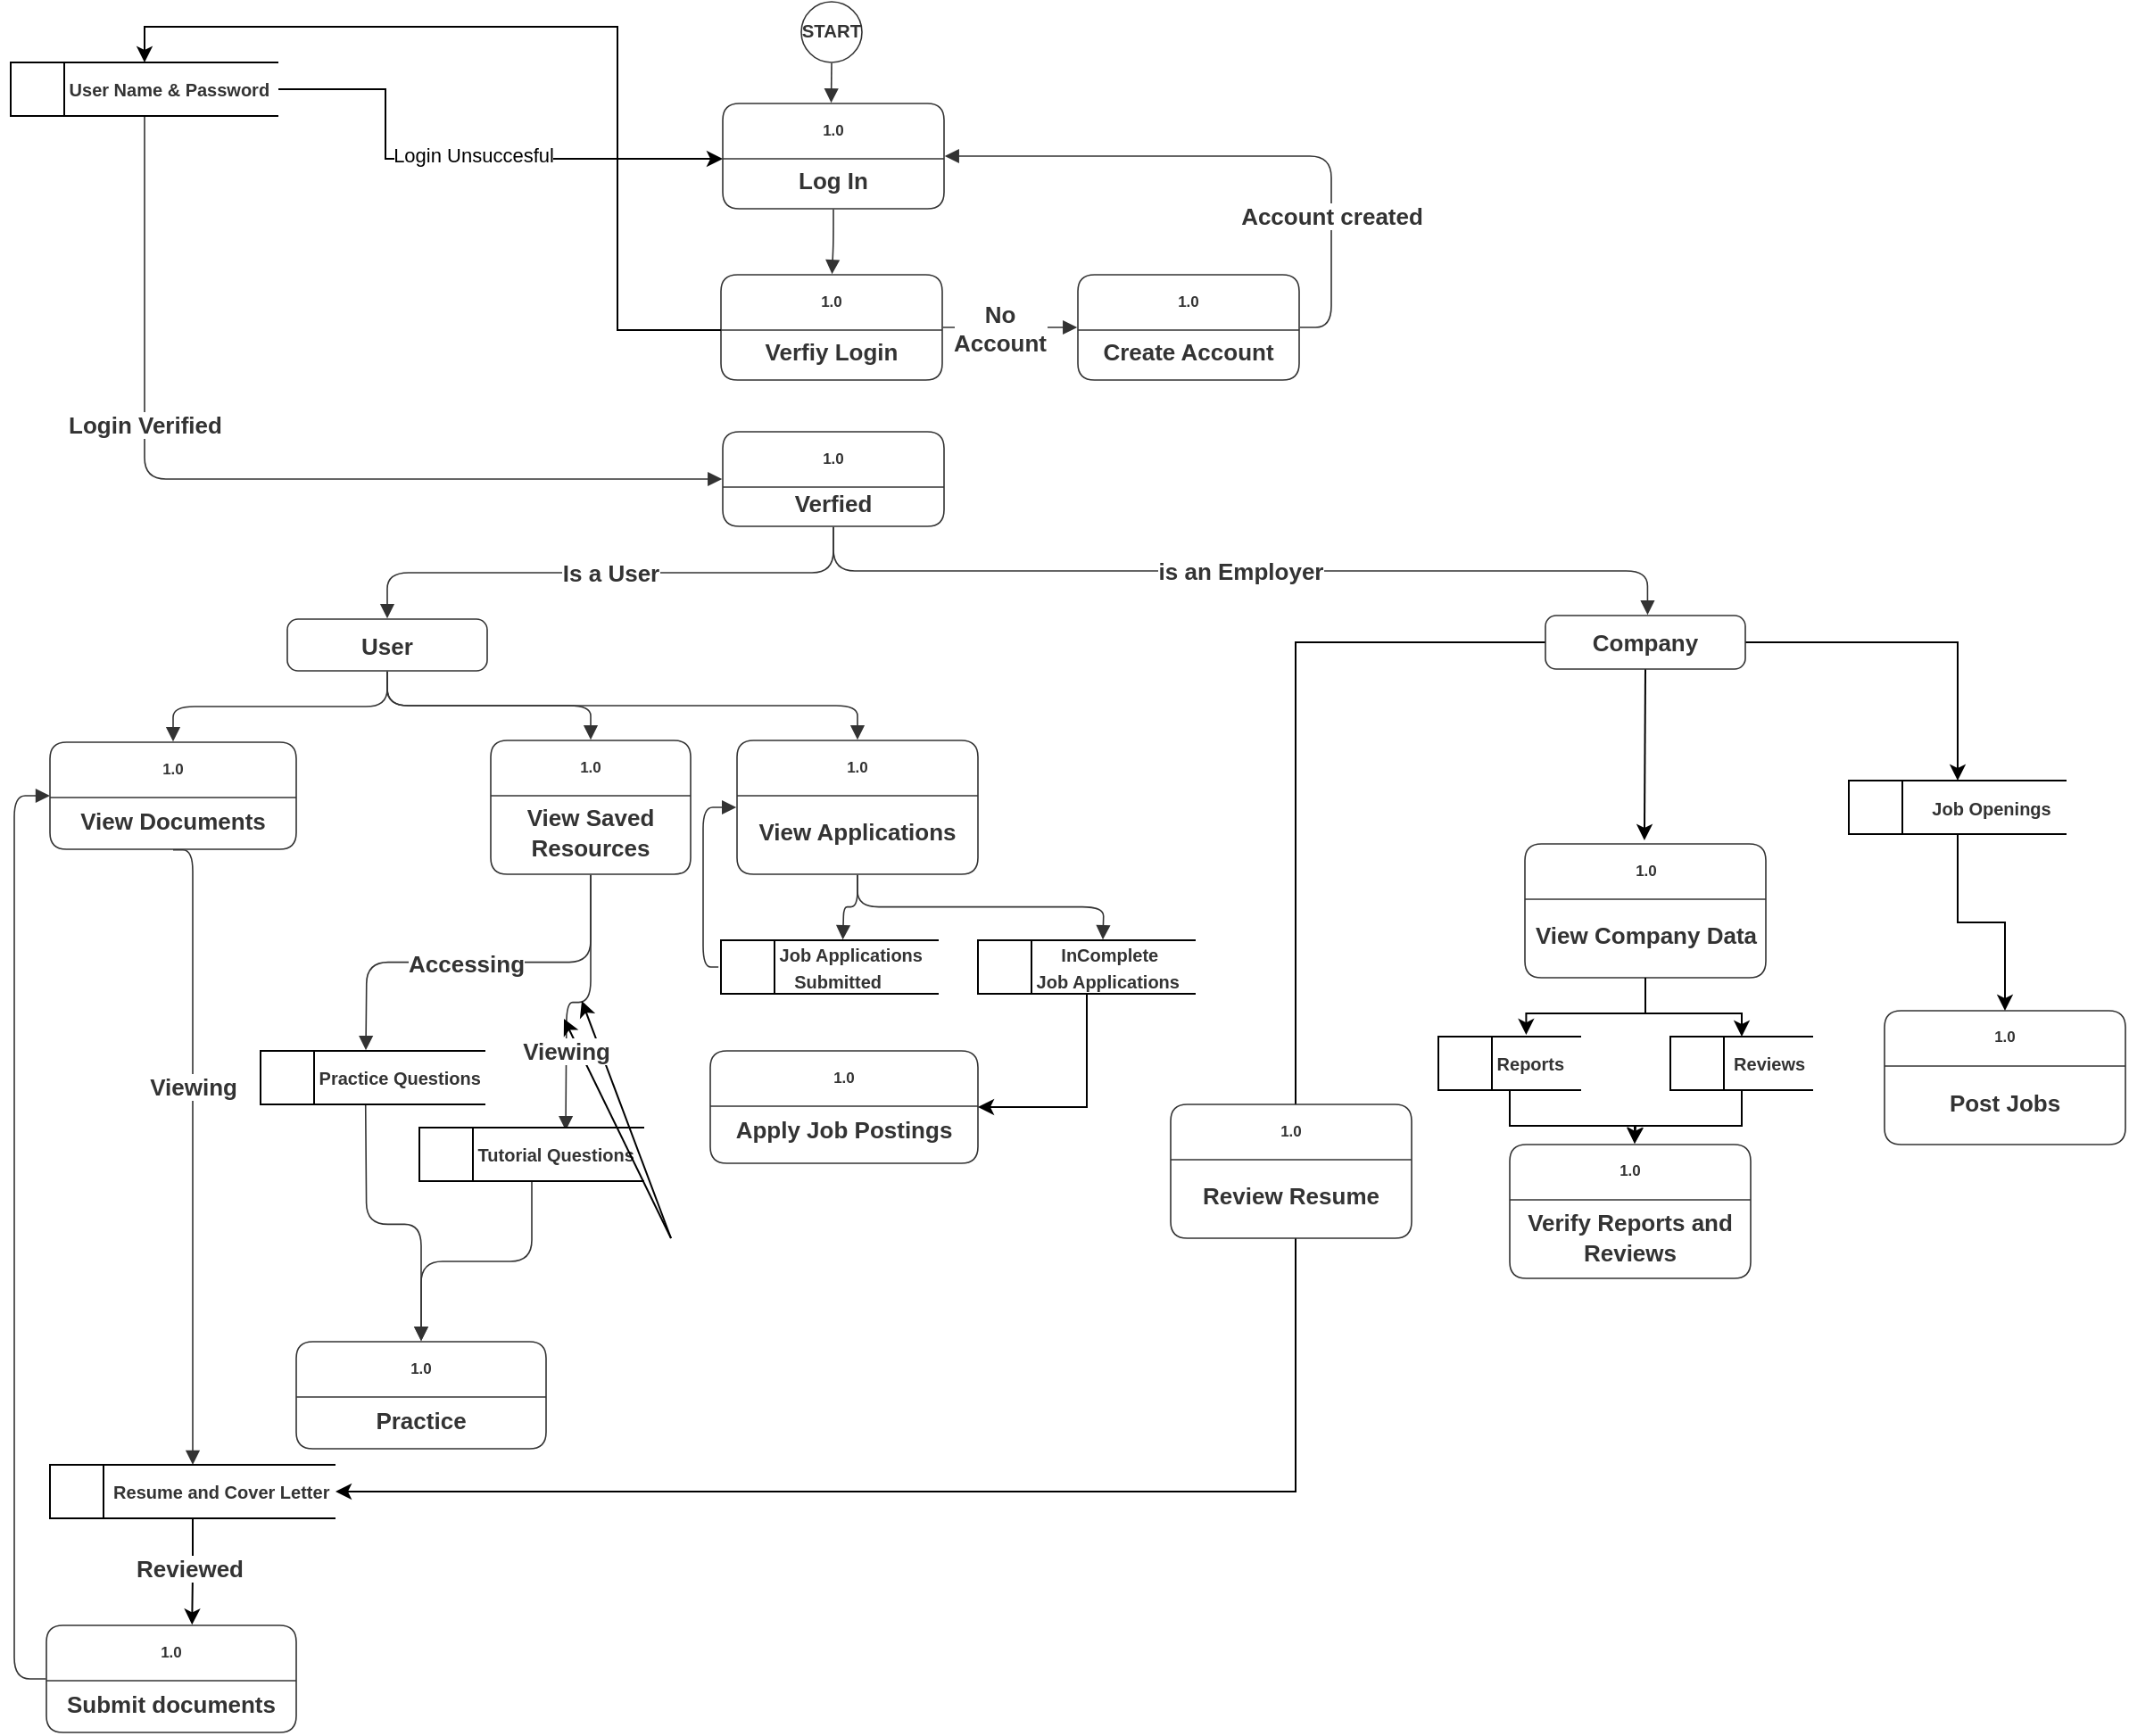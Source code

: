 <mxfile version="15.8.4" type="device"><diagram id="KmNUvOpDj0zJ07PrH_Db" name="Page-1"><mxGraphModel dx="1689" dy="1010" grid="1" gridSize="10" guides="1" tooltips="1" connect="1" arrows="1" fold="1" page="1" pageScale="1" pageWidth="850" pageHeight="1100" math="0" shadow="0"><root><mxCell id="0"/><mxCell id="1" parent="0"/><UserObject label="START" lucidchartObjectId="FQnumSBuj~.i" id="zn9brdSnDE_DbDyP9B-y-1"><mxCell style="html=1;overflow=block;blockSpacing=1;whiteSpace=wrap;ellipse;whiteSpace=wrap;fontSize=10.2;fontColor=#333333;fontStyle=1;align=center;spacing=0;strokeColor=#333333;strokeOpacity=100;fillOpacity=100;rounded=1;absoluteArcSize=1;arcSize=12;fillColor=#ffffff;strokeWidth=0.8;" vertex="1" parent="1"><mxGeometry x="453" y="40" width="34" height="34" as="geometry"/></mxCell></UserObject><UserObject label="User" lucidchartObjectId="yRnuwQ.iAK_C" id="zn9brdSnDE_DbDyP9B-y-2"><mxCell style="html=1;overflow=block;blockSpacing=1;whiteSpace=wrap;;whiteSpace=wrap;fontSize=13;fontColor=#333333;fontStyle=1;align=center;spacing=0;strokeColor=#333333;strokeOpacity=100;fillOpacity=100;rounded=1;absoluteArcSize=1;arcSize=12;fillColor=#ffffff;strokeWidth=0.8;" vertex="1" parent="1"><mxGeometry x="165" y="386" width="112" height="29" as="geometry"/></mxCell></UserObject><mxCell id="zn9brdSnDE_DbDyP9B-y-3" value="&lt;div style=&quot;display: flex; justify-content: center; text-align: center; align-items: baseline; font-size: 0; line-height: 1.25;margin-top: -2px;&quot;&gt;&lt;span&gt;&lt;span style=&quot;font-size:8.5px;color:#333333;font-weight: bold;&quot;&gt;1.0&lt;/span&gt;&lt;/span&gt;&lt;/div&gt;" style="shape=swimlane;html=1;rounded=1;arcSize=10;collapsible=0;fontStyle=0;startSize=31;whiteSpace=wrap;overflow=block;blockSpacing=1;fontSize=13;spacing=0;strokeColor=#333333;strokeOpacity=100;fillOpacity=100;fillColor=#ffffff;strokeWidth=0.8;swimlaneFillColor=#ffffff;" vertex="1" parent="1"><mxGeometry x="409" y="97" width="124" height="59" as="geometry"/></mxCell><mxCell id="zn9brdSnDE_DbDyP9B-y-4" value="&lt;div style=&quot;display: flex; justify-content: center; text-align: center; align-items: baseline; font-size: 0; line-height: 1.25;margin-top: -2px;&quot;&gt;&lt;span&gt;&lt;span style=&quot;font-size:13px;color:#333333;font-weight: bold;&quot;&gt;Log In&lt;/span&gt;&lt;/span&gt;&lt;/div&gt;" style="rounded=1;arcSize=10;strokeColor=none;fillColor=none;whiteSpace=wrap;overflow=block;blockSpacing=1;html=1;fontSize=13;spacing=0;strokeOpacity=100;fillOpacity=100;strokeWidth=0.8;" vertex="1" parent="zn9brdSnDE_DbDyP9B-y-3"><mxGeometry y="31" width="124" height="28" as="geometry"/></mxCell><mxCell id="zn9brdSnDE_DbDyP9B-y-5" value="&lt;div style=&quot;display: flex; justify-content: center; text-align: center; align-items: baseline; font-size: 0; line-height: 1.25;margin-top: -2px;&quot;&gt;&lt;span&gt;&lt;span style=&quot;font-size:8.5px;color:#333333;font-weight: bold;&quot;&gt;1.0&lt;/span&gt;&lt;/span&gt;&lt;/div&gt;" style="shape=swimlane;html=1;rounded=1;arcSize=10;collapsible=0;fontStyle=0;startSize=31;whiteSpace=wrap;overflow=block;blockSpacing=1;fontSize=13;spacing=0;strokeColor=#333333;strokeOpacity=100;fillOpacity=100;fillColor=#ffffff;strokeWidth=0.8;swimlaneFillColor=#ffffff;" vertex="1" parent="1"><mxGeometry x="408" y="193" width="124" height="59" as="geometry"/></mxCell><mxCell id="zn9brdSnDE_DbDyP9B-y-6" value="&lt;div style=&quot;display: flex; justify-content: center; text-align: center; align-items: baseline; font-size: 0; line-height: 1.25;margin-top: -2px;&quot;&gt;&lt;span&gt;&lt;span style=&quot;font-size:13px;color:#333333;font-weight: bold;&quot;&gt;Verfiy Login&lt;/span&gt;&lt;/span&gt;&lt;/div&gt;" style="rounded=1;arcSize=10;strokeColor=none;fillColor=none;whiteSpace=wrap;overflow=block;blockSpacing=1;html=1;fontSize=13;spacing=0;strokeOpacity=100;fillOpacity=100;strokeWidth=0.8;" vertex="1" parent="zn9brdSnDE_DbDyP9B-y-5"><mxGeometry y="31" width="124" height="28" as="geometry"/></mxCell><UserObject label="" lucidchartObjectId="QTnu6b7wUjDt" id="zn9brdSnDE_DbDyP9B-y-7"><mxCell style="html=1;jettySize=18;whiteSpace=wrap;overflow=block;blockSpacing=1;fontSize=13;strokeColor=#333333;strokeOpacity=100;strokeWidth=0.8;rounded=1;arcSize=24;edgeStyle=orthogonalEdgeStyle;startArrow=none;;endArrow=block;endFill=1;;exitX=0.5;exitY=1.006;exitPerimeter=0;entryX=0.502;entryY=-0.006;entryPerimeter=0;" edge="1" parent="1" source="zn9brdSnDE_DbDyP9B-y-3" target="zn9brdSnDE_DbDyP9B-y-5"><mxGeometry width="100" height="100" relative="1" as="geometry"><Array as="points"/></mxGeometry></mxCell></UserObject><UserObject label="" lucidchartObjectId="vUnuLAOamft-" id="zn9brdSnDE_DbDyP9B-y-8"><mxCell style="html=1;jettySize=18;whiteSpace=wrap;overflow=block;blockSpacing=1;fontSize=13;strokeColor=#333333;strokeOpacity=100;strokeWidth=0.8;rounded=1;arcSize=24;edgeStyle=orthogonalEdgeStyle;startArrow=none;;endArrow=block;endFill=1;;exitX=1.003;exitY=0.5;exitPerimeter=0;entryX=-0.003;entryY=0.5;entryPerimeter=0;" edge="1" parent="1" source="zn9brdSnDE_DbDyP9B-y-5" target="zn9brdSnDE_DbDyP9B-y-10"><mxGeometry width="100" height="100" relative="1" as="geometry"><Array as="points"/></mxGeometry></mxCell></UserObject><mxCell id="zn9brdSnDE_DbDyP9B-y-9" value="No&#10;Account" style="text;html=1;resizable=0;labelBackgroundColor=#ffffff;align=center;verticalAlign=middle;fontStyle=1;fontColor=#333333;;fontSize=13;" vertex="1" parent="zn9brdSnDE_DbDyP9B-y-8"><mxGeometry x="-0.182" relative="1" as="geometry"/></mxCell><mxCell id="zn9brdSnDE_DbDyP9B-y-10" value="&lt;div style=&quot;display: flex; justify-content: center; text-align: center; align-items: baseline; font-size: 0; line-height: 1.25;margin-top: -2px;&quot;&gt;&lt;span&gt;&lt;span style=&quot;font-size:8.5px;color:#333333;font-weight: bold;&quot;&gt;1.0&lt;/span&gt;&lt;/span&gt;&lt;/div&gt;" style="shape=swimlane;html=1;rounded=1;arcSize=10;collapsible=0;fontStyle=0;startSize=31;whiteSpace=wrap;overflow=block;blockSpacing=1;fontSize=13;spacing=0;strokeColor=#333333;strokeOpacity=100;fillOpacity=100;fillColor=#ffffff;strokeWidth=0.8;swimlaneFillColor=#ffffff;" vertex="1" parent="1"><mxGeometry x="608" y="193" width="124" height="59" as="geometry"/></mxCell><mxCell id="zn9brdSnDE_DbDyP9B-y-11" value="&lt;div style=&quot;display: flex; justify-content: center; text-align: center; align-items: baseline; font-size: 0; line-height: 1.25;margin-top: -2px;&quot;&gt;&lt;span&gt;&lt;span style=&quot;font-size:13px;color:#333333;font-weight: bold;&quot;&gt;Create Account&lt;/span&gt;&lt;/span&gt;&lt;/div&gt;" style="rounded=1;arcSize=10;strokeColor=none;fillColor=none;whiteSpace=wrap;overflow=block;blockSpacing=1;html=1;fontSize=13;spacing=0;strokeOpacity=100;fillOpacity=100;strokeWidth=0.8;" vertex="1" parent="zn9brdSnDE_DbDyP9B-y-10"><mxGeometry y="31" width="124" height="28" as="geometry"/></mxCell><UserObject label="" lucidchartObjectId="NVnuejFnyBEx" id="zn9brdSnDE_DbDyP9B-y-12"><mxCell style="html=1;jettySize=18;whiteSpace=wrap;fontSize=13;strokeColor=#333333;strokeOpacity=100;strokeWidth=0.8;rounded=1;arcSize=24;edgeStyle=orthogonalEdgeStyle;startArrow=none;;endArrow=block;endFill=1;;exitX=1.003;exitY=0.5;exitPerimeter=0;entryX=1.003;entryY=0.5;entryPerimeter=0;" edge="1" parent="1" source="zn9brdSnDE_DbDyP9B-y-10" target="zn9brdSnDE_DbDyP9B-y-3"><mxGeometry width="100" height="100" relative="1" as="geometry"><Array as="points"/></mxGeometry></mxCell></UserObject><mxCell id="zn9brdSnDE_DbDyP9B-y-13" value="Account created" style="text;html=1;resizable=0;labelBackgroundColor=#ffffff;align=center;verticalAlign=middle;fontStyle=1;fontColor=#333333;;fontSize=13;" vertex="1" parent="zn9brdSnDE_DbDyP9B-y-12"><mxGeometry x="-0.513" relative="1" as="geometry"/></mxCell><mxCell id="zn9brdSnDE_DbDyP9B-y-85" style="edgeStyle=orthogonalEdgeStyle;rounded=0;orthogonalLoop=1;jettySize=auto;html=1;exitX=1;exitY=0.5;exitDx=0;exitDy=0;entryX=0.5;entryY=0;entryDx=0;entryDy=0;startSize=20;" edge="1" parent="1" source="zn9brdSnDE_DbDyP9B-y-14" target="zn9brdSnDE_DbDyP9B-y-81"><mxGeometry relative="1" as="geometry"/></mxCell><mxCell id="zn9brdSnDE_DbDyP9B-y-91" style="edgeStyle=orthogonalEdgeStyle;rounded=0;orthogonalLoop=1;jettySize=auto;html=1;exitX=0;exitY=0.5;exitDx=0;exitDy=0;entryX=1;entryY=0.5;entryDx=0;entryDy=0;startSize=20;" edge="1" parent="1" source="zn9brdSnDE_DbDyP9B-y-14" target="zn9brdSnDE_DbDyP9B-y-68"><mxGeometry relative="1" as="geometry"><Array as="points"><mxPoint x="730" y="399"/><mxPoint x="730" y="875"/></Array></mxGeometry></mxCell><mxCell id="zn9brdSnDE_DbDyP9B-y-102" style="edgeStyle=orthogonalEdgeStyle;rounded=0;orthogonalLoop=1;jettySize=auto;html=1;exitX=0.5;exitY=1;exitDx=0;exitDy=0;startSize=20;" edge="1" parent="1" source="zn9brdSnDE_DbDyP9B-y-14"><mxGeometry relative="1" as="geometry"><mxPoint x="925.471" y="510" as="targetPoint"/></mxGeometry></mxCell><UserObject label="Company" lucidchartObjectId="eXnu.SFmPcxK" id="zn9brdSnDE_DbDyP9B-y-14"><mxCell style="html=1;overflow=block;blockSpacing=1;whiteSpace=wrap;;whiteSpace=wrap;fontSize=13;fontColor=#333333;fontStyle=1;align=center;spacing=0;strokeColor=#333333;strokeOpacity=100;fillOpacity=100;rounded=1;absoluteArcSize=1;arcSize=12;fillColor=#ffffff;strokeWidth=0.8;" vertex="1" parent="1"><mxGeometry x="870" y="384" width="112" height="30" as="geometry"/></mxCell></UserObject><UserObject label="" lucidchartObjectId="R0nusZ9VJEem" id="zn9brdSnDE_DbDyP9B-y-15"><mxCell style="html=1;jettySize=18;whiteSpace=wrap;fontSize=13;strokeColor=#333333;strokeOpacity=100;strokeWidth=0.8;rounded=1;arcSize=24;edgeStyle=orthogonalEdgeStyle;startArrow=none;;endArrow=block;endFill=1;;exitX=0.5;exitY=1.011;exitPerimeter=0;entryX=0.49;entryY=-0.006;entryPerimeter=0;" edge="1" parent="1" source="zn9brdSnDE_DbDyP9B-y-1" target="zn9brdSnDE_DbDyP9B-y-3"><mxGeometry width="100" height="100" relative="1" as="geometry"><Array as="points"/></mxGeometry></mxCell></UserObject><mxCell id="zn9brdSnDE_DbDyP9B-y-19" value="&lt;div style=&quot;display: flex; justify-content: center; text-align: center; align-items: baseline; font-size: 0; line-height: 1.25;margin-top: -2px;&quot;&gt;&lt;span&gt;&lt;span style=&quot;font-size:8.5px;color:#333333;font-weight: bold;&quot;&gt;1.0&lt;/span&gt;&lt;/span&gt;&lt;/div&gt;" style="shape=swimlane;html=1;rounded=1;arcSize=10;collapsible=0;fontStyle=0;startSize=31;whiteSpace=wrap;overflow=block;blockSpacing=1;fontSize=13;spacing=0;strokeColor=#333333;strokeOpacity=100;fillOpacity=100;fillColor=#ffffff;strokeWidth=0.8;swimlaneFillColor=#ffffff;" vertex="1" parent="1"><mxGeometry x="409" y="281" width="124" height="53" as="geometry"/></mxCell><mxCell id="zn9brdSnDE_DbDyP9B-y-20" value="&lt;div style=&quot;display: flex; justify-content: center; text-align: center; align-items: baseline; font-size: 0; line-height: 1.25;margin-top: -2px;&quot;&gt;&lt;span&gt;&lt;span style=&quot;font-size:13px;color:#333333;font-weight: bold;&quot;&gt;Verfied&lt;/span&gt;&lt;/span&gt;&lt;/div&gt;" style="rounded=1;arcSize=10;strokeColor=none;fillColor=none;whiteSpace=wrap;overflow=block;blockSpacing=1;html=1;fontSize=13;spacing=0;strokeOpacity=100;fillOpacity=100;strokeWidth=0.8;" vertex="1" parent="zn9brdSnDE_DbDyP9B-y-19"><mxGeometry y="31" width="124" height="22" as="geometry"/></mxCell><UserObject label="" lucidchartObjectId="Aboup7MpkrA6" id="zn9brdSnDE_DbDyP9B-y-21"><mxCell style="html=1;jettySize=18;whiteSpace=wrap;fontSize=13;strokeColor=#333333;strokeOpacity=100;strokeWidth=0.8;rounded=1;arcSize=24;edgeStyle=orthogonalEdgeStyle;startArrow=none;;endArrow=block;endFill=1;;exitX=0.5;exitY=1;entryX=-0.003;entryY=0.5;entryPerimeter=0;exitDx=0;exitDy=0;" edge="1" parent="1" source="zn9brdSnDE_DbDyP9B-y-72" target="zn9brdSnDE_DbDyP9B-y-19"><mxGeometry width="100" height="100" relative="1" as="geometry"><Array as="points"/><mxPoint x="59.82" y="151.36" as="sourcePoint"/></mxGeometry></mxCell></UserObject><mxCell id="zn9brdSnDE_DbDyP9B-y-22" value="Login Verified" style="text;html=1;resizable=0;labelBackgroundColor=#ffffff;align=center;verticalAlign=middle;fontStyle=1;fontColor=#333333;;fontSize=13;" vertex="1" parent="zn9brdSnDE_DbDyP9B-y-21"><mxGeometry x="-0.346" relative="1" as="geometry"/></mxCell><UserObject label="" lucidchartObjectId="2bouBY3viOkr" id="zn9brdSnDE_DbDyP9B-y-25"><mxCell style="html=1;jettySize=18;whiteSpace=wrap;fontSize=13;strokeColor=#333333;strokeOpacity=100;strokeWidth=0.8;rounded=1;arcSize=24;edgeStyle=orthogonalEdgeStyle;startArrow=none;;endArrow=block;endFill=1;;exitX=0.5;exitY=1.007;exitPerimeter=0;entryX=0.511;entryY=-0.012;entryPerimeter=0;" edge="1" parent="1" source="zn9brdSnDE_DbDyP9B-y-19" target="zn9brdSnDE_DbDyP9B-y-14"><mxGeometry width="100" height="100" relative="1" as="geometry"><Array as="points"/></mxGeometry></mxCell></UserObject><mxCell id="zn9brdSnDE_DbDyP9B-y-26" value="is an Employer" style="text;html=1;resizable=0;labelBackgroundColor=#ffffff;align=center;verticalAlign=middle;fontStyle=1;fontColor=#333333;;fontSize=13;" vertex="1" parent="zn9brdSnDE_DbDyP9B-y-25"><mxGeometry relative="1" as="geometry"/></mxCell><UserObject label="" lucidchartObjectId="5boup.YwkAi6" id="zn9brdSnDE_DbDyP9B-y-27"><mxCell style="html=1;jettySize=18;whiteSpace=wrap;fontSize=13;strokeColor=#333333;strokeOpacity=100;strokeWidth=0.8;rounded=1;arcSize=24;edgeStyle=orthogonalEdgeStyle;startArrow=none;;endArrow=block;endFill=1;;exitX=0.5;exitY=1.007;exitPerimeter=0;entryX=0.5;entryY=-0.013;entryPerimeter=0;" edge="1" parent="1" source="zn9brdSnDE_DbDyP9B-y-19" target="zn9brdSnDE_DbDyP9B-y-2"><mxGeometry width="100" height="100" relative="1" as="geometry"><Array as="points"/></mxGeometry></mxCell></UserObject><mxCell id="zn9brdSnDE_DbDyP9B-y-28" value="Is a User" style="text;html=1;resizable=0;labelBackgroundColor=#ffffff;align=center;verticalAlign=middle;fontStyle=1;fontColor=#333333;;fontSize=13;" vertex="1" parent="zn9brdSnDE_DbDyP9B-y-27"><mxGeometry relative="1" as="geometry"/></mxCell><mxCell id="zn9brdSnDE_DbDyP9B-y-29" value="&lt;div style=&quot;display: flex; justify-content: center; text-align: center; align-items: baseline; font-size: 0; line-height: 1.25;margin-top: -2px;&quot;&gt;&lt;span&gt;&lt;span style=&quot;font-size:8.5px;color:#333333;font-weight: bold;&quot;&gt;1.0&lt;/span&gt;&lt;/span&gt;&lt;/div&gt;" style="shape=swimlane;html=1;rounded=1;arcSize=10;collapsible=0;fontStyle=0;startSize=31;whiteSpace=wrap;overflow=block;blockSpacing=1;fontSize=13;spacing=0;strokeColor=#333333;strokeOpacity=100;fillOpacity=100;fillColor=#ffffff;strokeWidth=0.8;swimlaneFillColor=#ffffff;" vertex="1" parent="1"><mxGeometry x="32" y="455" width="138" height="60" as="geometry"/></mxCell><mxCell id="zn9brdSnDE_DbDyP9B-y-30" value="&lt;div style=&quot;display: flex; justify-content: center; text-align: center; align-items: baseline; font-size: 0; line-height: 1.25;margin-top: -2px;&quot;&gt;&lt;span&gt;&lt;span style=&quot;font-size:13px;color:#333333;font-weight: bold;&quot;&gt;View Documents&lt;/span&gt;&lt;/span&gt;&lt;/div&gt;" style="rounded=1;arcSize=10;strokeColor=none;fillColor=none;whiteSpace=wrap;overflow=block;blockSpacing=1;html=1;fontSize=13;spacing=0;strokeOpacity=100;fillOpacity=100;strokeWidth=0.8;" vertex="1" parent="zn9brdSnDE_DbDyP9B-y-29"><mxGeometry y="31" width="138" height="29" as="geometry"/></mxCell><UserObject label="" lucidchartObjectId="ZeouPv21MM02" id="zn9brdSnDE_DbDyP9B-y-33"><mxCell style="html=1;jettySize=18;whiteSpace=wrap;fontSize=13;strokeColor=#333333;strokeOpacity=100;strokeWidth=0.8;rounded=1;arcSize=24;edgeStyle=orthogonalEdgeStyle;startArrow=none;;endArrow=block;endFill=1;;exitX=0.5;exitY=1.006;exitPerimeter=0;" edge="1" parent="1" source="zn9brdSnDE_DbDyP9B-y-29" target="zn9brdSnDE_DbDyP9B-y-68"><mxGeometry width="100" height="100" relative="1" as="geometry"><Array as="points"><mxPoint x="112" y="515"/></Array><mxPoint x="100" y="551.61" as="targetPoint"/></mxGeometry></mxCell></UserObject><mxCell id="zn9brdSnDE_DbDyP9B-y-34" value="Viewing" style="text;html=1;resizable=0;labelBackgroundColor=#ffffff;align=center;verticalAlign=middle;fontStyle=1;fontColor=#333333;;fontSize=13;" vertex="1" parent="zn9brdSnDE_DbDyP9B-y-33"><mxGeometry x="-0.195" relative="1" as="geometry"/></mxCell><UserObject label="" lucidchartObjectId="VfoucigJV-HY" id="zn9brdSnDE_DbDyP9B-y-35"><mxCell style="html=1;jettySize=18;whiteSpace=wrap;fontSize=13;strokeColor=#333333;strokeOpacity=100;strokeWidth=0.8;rounded=1;arcSize=24;edgeStyle=orthogonalEdgeStyle;startArrow=none;;endArrow=block;endFill=1;;exitX=0.5;exitY=1.013;exitPerimeter=0;entryX=0.5;entryY=-0.006;entryPerimeter=0;" edge="1" parent="1" source="zn9brdSnDE_DbDyP9B-y-2" target="zn9brdSnDE_DbDyP9B-y-29"><mxGeometry width="100" height="100" relative="1" as="geometry"><Array as="points"/></mxGeometry></mxCell></UserObject><mxCell id="zn9brdSnDE_DbDyP9B-y-36" value="&lt;div style=&quot;display: flex; justify-content: center; text-align: center; align-items: baseline; font-size: 0; line-height: 1.25;margin-top: -2px;&quot;&gt;&lt;span&gt;&lt;span style=&quot;font-size:8.5px;color:#333333;font-weight: bold;&quot;&gt;1.0&lt;/span&gt;&lt;/span&gt;&lt;/div&gt;" style="shape=swimlane;html=1;rounded=1;arcSize=10;collapsible=0;fontStyle=0;startSize=31;whiteSpace=wrap;overflow=block;blockSpacing=1;fontSize=13;spacing=0;strokeColor=#333333;strokeOpacity=100;fillOpacity=100;fillColor=#ffffff;strokeWidth=0.8;swimlaneFillColor=#ffffff;" vertex="1" parent="1"><mxGeometry x="279" y="454" width="112" height="75" as="geometry"/></mxCell><mxCell id="zn9brdSnDE_DbDyP9B-y-37" value="&lt;div style=&quot;display: flex; justify-content: center; text-align: center; align-items: baseline; font-size: 0; line-height: 1.25;margin-top: -2px;&quot;&gt;&lt;span&gt;&lt;span style=&quot;font-size:13px;color:#333333;font-weight: bold;&quot;&gt;View Saved Resources&lt;/span&gt;&lt;/span&gt;&lt;/div&gt;" style="rounded=1;arcSize=10;strokeColor=none;fillColor=none;whiteSpace=wrap;overflow=block;blockSpacing=1;html=1;fontSize=13;spacing=0;strokeOpacity=100;fillOpacity=100;strokeWidth=0.8;" vertex="1" parent="zn9brdSnDE_DbDyP9B-y-36"><mxGeometry y="31" width="112" height="44" as="geometry"/></mxCell><UserObject label="" lucidchartObjectId="thoudnpx~yCY" id="zn9brdSnDE_DbDyP9B-y-38"><mxCell style="html=1;jettySize=18;whiteSpace=wrap;fontSize=13;strokeColor=#333333;strokeOpacity=100;strokeWidth=0.8;rounded=1;arcSize=24;edgeStyle=orthogonalEdgeStyle;startArrow=none;;endArrow=block;endFill=1;;exitX=0.5;exitY=1.013;exitPerimeter=0;entryX=0.5;entryY=-0.005;entryPerimeter=0;" edge="1" parent="1" source="zn9brdSnDE_DbDyP9B-y-2" target="zn9brdSnDE_DbDyP9B-y-36"><mxGeometry width="100" height="100" relative="1" as="geometry"><Array as="points"/></mxGeometry></mxCell></UserObject><mxCell id="zn9brdSnDE_DbDyP9B-y-39" value="&lt;div style=&quot;display: flex; justify-content: center; text-align: center; align-items: baseline; font-size: 0; line-height: 1.25;margin-top: -2px;&quot;&gt;&lt;span&gt;&lt;span style=&quot;font-size:8.5px;color:#333333;font-weight: bold;&quot;&gt;1.0&lt;/span&gt;&lt;/span&gt;&lt;/div&gt;" style="shape=swimlane;html=1;rounded=1;arcSize=10;collapsible=0;fontStyle=0;startSize=31;whiteSpace=wrap;overflow=block;blockSpacing=1;fontSize=13;spacing=0;strokeColor=#333333;strokeOpacity=100;fillOpacity=100;fillColor=#ffffff;strokeWidth=0.8;swimlaneFillColor=#ffffff;" vertex="1" parent="1"><mxGeometry x="30" y="950" width="140" height="60" as="geometry"/></mxCell><mxCell id="zn9brdSnDE_DbDyP9B-y-40" value="&lt;div style=&quot;display: flex; justify-content: center; text-align: center; align-items: baseline; font-size: 0; line-height: 1.25;margin-top: -2px;&quot;&gt;&lt;span&gt;&lt;span style=&quot;font-size:13px;color:#333333;font-weight: bold;&quot;&gt;Submit documents&lt;/span&gt;&lt;/span&gt;&lt;/div&gt;" style="rounded=1;arcSize=10;strokeColor=none;fillColor=none;whiteSpace=wrap;overflow=block;blockSpacing=1;html=1;fontSize=13;spacing=0;strokeOpacity=100;fillOpacity=100;strokeWidth=0.8;" vertex="1" parent="zn9brdSnDE_DbDyP9B-y-39"><mxGeometry y="31" width="140" height="29" as="geometry"/></mxCell><mxCell id="zn9brdSnDE_DbDyP9B-y-42" value="&lt;div style=&quot;display: flex; justify-content: center; text-align: center; align-items: baseline; font-size: 0; line-height: 1.25;margin-top: -2px;&quot;&gt;&lt;span&gt;&lt;span style=&quot;font-size:8.5px;color:#333333;font-weight: bold;&quot;&gt;1.0&lt;/span&gt;&lt;/span&gt;&lt;/div&gt;" style="shape=swimlane;html=1;rounded=1;arcSize=10;collapsible=0;fontStyle=0;startSize=31;whiteSpace=wrap;overflow=block;blockSpacing=1;fontSize=13;spacing=0;strokeColor=#333333;strokeOpacity=100;fillOpacity=100;fillColor=#ffffff;strokeWidth=0.8;swimlaneFillColor=#ffffff;" vertex="1" parent="1"><mxGeometry x="417" y="454" width="135" height="75" as="geometry"/></mxCell><mxCell id="zn9brdSnDE_DbDyP9B-y-43" value="&lt;div style=&quot;display: flex; justify-content: center; text-align: center; align-items: baseline; font-size: 0; line-height: 1.25;margin-top: -2px;&quot;&gt;&lt;span&gt;&lt;span style=&quot;font-size:13px;color:#333333;font-weight: bold;&quot;&gt;View Applications&lt;/span&gt;&lt;/span&gt;&lt;/div&gt;" style="rounded=1;arcSize=10;strokeColor=none;fillColor=none;whiteSpace=wrap;overflow=block;blockSpacing=1;html=1;fontSize=13;spacing=0;strokeOpacity=100;fillOpacity=100;strokeWidth=0.8;" vertex="1" parent="zn9brdSnDE_DbDyP9B-y-42"><mxGeometry y="31" width="135" height="44" as="geometry"/></mxCell><UserObject label="" lucidchartObjectId="qvoudSMEXuCt" id="zn9brdSnDE_DbDyP9B-y-44"><mxCell style="html=1;jettySize=18;whiteSpace=wrap;fontSize=13;strokeColor=#333333;strokeOpacity=100;strokeWidth=0.8;rounded=1;arcSize=24;edgeStyle=orthogonalEdgeStyle;startArrow=none;;endArrow=block;endFill=1;;exitX=0.5;exitY=1.013;exitPerimeter=0;entryX=0.5;entryY=-0.005;entryPerimeter=0;" edge="1" parent="1" source="zn9brdSnDE_DbDyP9B-y-2" target="zn9brdSnDE_DbDyP9B-y-42"><mxGeometry width="100" height="100" relative="1" as="geometry"><Array as="points"/></mxGeometry></mxCell></UserObject><UserObject label="" lucidchartObjectId="CwouytWBh.xg" id="zn9brdSnDE_DbDyP9B-y-47"><mxCell style="html=1;jettySize=18;whiteSpace=wrap;fontSize=13;strokeColor=#333333;strokeOpacity=100;strokeWidth=0.8;rounded=1;arcSize=24;edgeStyle=orthogonalEdgeStyle;startArrow=none;;endArrow=block;endFill=1;;exitX=0.5;exitY=1.005;exitPerimeter=0;entryX=0.495;entryY=-0.013;entryPerimeter=0;" edge="1" parent="1" source="zn9brdSnDE_DbDyP9B-y-42"><mxGeometry width="100" height="100" relative="1" as="geometry"><Array as="points"/><mxPoint x="476.3" y="565.61" as="targetPoint"/></mxGeometry></mxCell></UserObject><mxCell id="zn9brdSnDE_DbDyP9B-y-49" value="&lt;div style=&quot;display: flex; justify-content: center; text-align: center; align-items: baseline; font-size: 0; line-height: 1.25;margin-top: -2px;&quot;&gt;&lt;span&gt;&lt;span style=&quot;font-size:8.5px;color:#333333;font-weight: bold;&quot;&gt;1.0&lt;/span&gt;&lt;/span&gt;&lt;/div&gt;" style="shape=swimlane;html=1;rounded=1;arcSize=10;collapsible=0;fontStyle=0;startSize=31;whiteSpace=wrap;overflow=block;blockSpacing=1;fontSize=13;spacing=0;strokeColor=#333333;strokeOpacity=100;fillOpacity=100;fillColor=#ffffff;strokeWidth=0.8;swimlaneFillColor=#ffffff;" vertex="1" parent="1"><mxGeometry x="402" y="628" width="150" height="63" as="geometry"/></mxCell><mxCell id="zn9brdSnDE_DbDyP9B-y-50" value="&lt;div style=&quot;display: flex; justify-content: center; text-align: center; align-items: baseline; font-size: 0; line-height: 1.25;margin-top: -2px;&quot;&gt;&lt;span&gt;&lt;span style=&quot;font-size:13px;color:#333333;font-weight: bold;&quot;&gt;Apply Job Postings&lt;/span&gt;&lt;/span&gt;&lt;/div&gt;" style="rounded=1;arcSize=10;strokeColor=none;fillColor=none;whiteSpace=wrap;overflow=block;blockSpacing=1;html=1;fontSize=13;spacing=0;strokeOpacity=100;fillOpacity=100;strokeWidth=0.8;" vertex="1" parent="zn9brdSnDE_DbDyP9B-y-49"><mxGeometry y="31" width="150" height="29" as="geometry"/></mxCell><UserObject label="" lucidchartObjectId="lzouGB1KG5yt" id="zn9brdSnDE_DbDyP9B-y-51"><mxCell style="html=1;jettySize=18;whiteSpace=wrap;fontSize=13;strokeColor=#333333;strokeOpacity=100;strokeWidth=0.8;rounded=1;arcSize=24;edgeStyle=orthogonalEdgeStyle;startArrow=none;;endArrow=block;endFill=1;;exitX=0.5;exitY=1.005;exitPerimeter=0;entryX=0.5;entryY=-0.013;entryPerimeter=0;" edge="1" parent="1" source="zn9brdSnDE_DbDyP9B-y-36"><mxGeometry width="100" height="100" relative="1" as="geometry"><Array as="points"/><mxPoint x="209" y="627.61" as="targetPoint"/></mxGeometry></mxCell></UserObject><UserObject label="" lucidchartObjectId="PzoufpSqXWT8" id="zn9brdSnDE_DbDyP9B-y-56"><mxCell style="html=1;jettySize=18;whiteSpace=wrap;fontSize=13;strokeColor=#333333;strokeOpacity=100;strokeWidth=0.8;rounded=1;arcSize=24;edgeStyle=orthogonalEdgeStyle;startArrow=none;;endArrow=block;endFill=1;;exitX=0.5;exitY=1.005;exitPerimeter=0;entryX=0.5;entryY=-0.013;entryPerimeter=0;" edge="1" parent="1" source="zn9brdSnDE_DbDyP9B-y-36"><mxGeometry width="100" height="100" relative="1" as="geometry"><Array as="points"/><mxPoint x="321" y="672.61" as="targetPoint"/></mxGeometry></mxCell></UserObject><UserObject label="" lucidchartObjectId="qAouWULWoyAr" id="zn9brdSnDE_DbDyP9B-y-57"><mxCell style="html=1;jettySize=18;whiteSpace=wrap;fontSize=13;strokeColor=#333333;strokeOpacity=100;strokeWidth=0.8;rounded=1;arcSize=24;edgeStyle=orthogonalEdgeStyle;startArrow=none;;endArrow=block;endFill=1;;exitX=0.499;exitY=1.013;exitPerimeter=0;entryX=0.5;entryY=-0.006;entryPerimeter=0;" edge="1" parent="1" target="zn9brdSnDE_DbDyP9B-y-60"><mxGeometry width="100" height="100" relative="1" as="geometry"><Array as="points"/><mxPoint x="208.86" y="658.39" as="sourcePoint"/></mxGeometry></mxCell></UserObject><UserObject label="" lucidchartObjectId="tAouiGZLM-eI" id="zn9brdSnDE_DbDyP9B-y-58"><mxCell style="html=1;jettySize=18;whiteSpace=wrap;fontSize=13;strokeColor=#333333;strokeOpacity=100;strokeWidth=0.8;rounded=1;arcSize=24;edgeStyle=orthogonalEdgeStyle;startArrow=none;;endArrow=block;endFill=1;;entryX=0.5;entryY=-0.006;entryPerimeter=0;" edge="1" parent="1" source="zn9brdSnDE_DbDyP9B-y-70" target="zn9brdSnDE_DbDyP9B-y-60"><mxGeometry width="100" height="100" relative="1" as="geometry"><Array as="points"/><mxPoint x="320.86" y="703.39" as="sourcePoint"/></mxGeometry></mxCell></UserObject><UserObject label="" lucidchartObjectId="hFou9Tnvdjvf" id="zn9brdSnDE_DbDyP9B-y-59"><mxCell style="html=1;jettySize=18;whiteSpace=wrap;fontSize=13;strokeColor=#333333;strokeOpacity=100;strokeWidth=0.8;rounded=1;arcSize=24;edgeStyle=orthogonalEdgeStyle;startArrow=none;;endArrow=block;endFill=1;;exitX=-0.003;exitY=0.5;exitPerimeter=0;entryX=0;entryY=0.5;entryDx=0;entryDy=0;" edge="1" parent="1" source="zn9brdSnDE_DbDyP9B-y-39" target="zn9brdSnDE_DbDyP9B-y-29"><mxGeometry width="100" height="100" relative="1" as="geometry"><Array as="points"><mxPoint x="12" y="980"/><mxPoint x="12" y="485"/></Array><mxPoint x="29.58" y="567" as="targetPoint"/></mxGeometry></mxCell></UserObject><mxCell id="zn9brdSnDE_DbDyP9B-y-60" value="&lt;div style=&quot;display: flex; justify-content: center; text-align: center; align-items: baseline; font-size: 0; line-height: 1.25;margin-top: -2px;&quot;&gt;&lt;span&gt;&lt;span style=&quot;font-size:8.5px;color:#333333;font-weight: bold;&quot;&gt;1.0&lt;/span&gt;&lt;/span&gt;&lt;/div&gt;" style="shape=swimlane;html=1;rounded=1;arcSize=10;collapsible=0;fontStyle=0;startSize=31;whiteSpace=wrap;overflow=block;blockSpacing=1;fontSize=13;spacing=0;strokeColor=#333333;strokeOpacity=100;fillOpacity=100;fillColor=#ffffff;strokeWidth=0.8;swimlaneFillColor=#ffffff;" vertex="1" parent="1"><mxGeometry x="170" y="791" width="140" height="60" as="geometry"/></mxCell><mxCell id="zn9brdSnDE_DbDyP9B-y-61" value="&lt;div style=&quot;display: flex; justify-content: center; text-align: center; align-items: baseline; font-size: 0; line-height: 1.25;margin-top: -2px;&quot;&gt;&lt;span&gt;&lt;span style=&quot;font-size:13px;color:#333333;font-weight: bold;&quot;&gt;Practice&lt;/span&gt;&lt;/span&gt;&lt;/div&gt;" style="rounded=1;arcSize=10;strokeColor=none;fillColor=none;whiteSpace=wrap;overflow=block;blockSpacing=1;html=1;fontSize=13;spacing=0;strokeOpacity=100;fillOpacity=100;strokeWidth=0.8;" vertex="1" parent="zn9brdSnDE_DbDyP9B-y-60"><mxGeometry y="31" width="140" height="29" as="geometry"/></mxCell><UserObject label="" lucidchartObjectId="zJouxULXuhtw" id="zn9brdSnDE_DbDyP9B-y-64"><mxCell style="html=1;jettySize=18;whiteSpace=wrap;fontSize=13;strokeColor=#333333;strokeOpacity=100;strokeWidth=0.8;rounded=1;arcSize=24;edgeStyle=orthogonalEdgeStyle;startArrow=none;;endArrow=block;endFill=1;;exitX=0.5;exitY=1.005;exitPerimeter=0;entryX=0.5;entryY=-0.013;entryPerimeter=0;" edge="1" parent="1" source="zn9brdSnDE_DbDyP9B-y-42"><mxGeometry width="100" height="100" relative="1" as="geometry"><Array as="points"/><mxPoint x="622" y="565.61" as="targetPoint"/></mxGeometry></mxCell></UserObject><UserObject label="" lucidchartObjectId="eKouivRrjQcS" id="zn9brdSnDE_DbDyP9B-y-65"><mxCell style="html=1;jettySize=18;whiteSpace=wrap;fontSize=13;strokeColor=#333333;strokeOpacity=100;strokeWidth=0.8;rounded=1;arcSize=24;edgeStyle=orthogonalEdgeStyle;startArrow=none;;endArrow=block;endFill=1;;exitX=-0.003;exitY=0.5;exitPerimeter=0;entryX=-0.003;entryY=0.5;entryPerimeter=0;" edge="1" parent="1" target="zn9brdSnDE_DbDyP9B-y-42"><mxGeometry width="100" height="100" relative="1" as="geometry"><Array as="points"><mxPoint x="398" y="581"/><mxPoint x="398" y="492"/></Array><mxPoint x="406.58" y="581" as="sourcePoint"/></mxGeometry></mxCell></UserObject><mxCell id="zn9brdSnDE_DbDyP9B-y-66" value="&lt;span style=&quot;color: rgb(51 , 51 , 51) ; font-size: 10px ; font-weight: 700 ; text-align: center&quot;&gt;&amp;nbsp; &amp;nbsp; &amp;nbsp; &amp;nbsp; &amp;nbsp; Job Applications &lt;br&gt;&amp;nbsp; &amp;nbsp; &amp;nbsp; &amp;nbsp; &amp;nbsp; &amp;nbsp; &amp;nbsp;Submitted&lt;/span&gt;" style="html=1;dashed=0;whitespace=wrap;shape=mxgraph.dfd.dataStoreID;align=left;spacingLeft=3;points=[[0,0],[0.5,0],[1,0],[0,0.5],[1,0.5],[0,1],[0.5,1],[1,1]];" vertex="1" parent="1"><mxGeometry x="408" y="566" width="122" height="30" as="geometry"/></mxCell><mxCell id="zn9brdSnDE_DbDyP9B-y-99" style="edgeStyle=orthogonalEdgeStyle;rounded=0;orthogonalLoop=1;jettySize=auto;html=1;exitX=0.5;exitY=1;exitDx=0;exitDy=0;entryX=1;entryY=0.5;entryDx=0;entryDy=0;startSize=20;" edge="1" parent="1" source="zn9brdSnDE_DbDyP9B-y-67" target="zn9brdSnDE_DbDyP9B-y-49"><mxGeometry relative="1" as="geometry"/></mxCell><mxCell id="zn9brdSnDE_DbDyP9B-y-67" value="&lt;span style=&quot;color: rgb(51 , 51 , 51) ; font-size: 10px ; font-weight: 700 ; text-align: center&quot;&gt;&amp;nbsp; &amp;nbsp; &amp;nbsp; &amp;nbsp; &amp;nbsp; &amp;nbsp; &amp;nbsp; &amp;nbsp;InComplete &lt;br&gt;&amp;nbsp; &amp;nbsp; &amp;nbsp; &amp;nbsp; &amp;nbsp; Job Applications&lt;br&gt;&lt;/span&gt;" style="html=1;dashed=0;whitespace=wrap;shape=mxgraph.dfd.dataStoreID;align=left;spacingLeft=3;points=[[0,0],[0.5,0],[1,0],[0,0.5],[1,0.5],[0,1],[0.5,1],[1,1]];" vertex="1" parent="1"><mxGeometry x="552" y="566" width="122" height="30" as="geometry"/></mxCell><mxCell id="zn9brdSnDE_DbDyP9B-y-90" style="edgeStyle=orthogonalEdgeStyle;rounded=0;orthogonalLoop=1;jettySize=auto;html=1;exitX=0.5;exitY=1;exitDx=0;exitDy=0;entryX=0.583;entryY=-0.006;entryDx=0;entryDy=0;entryPerimeter=0;startSize=20;" edge="1" parent="1" source="zn9brdSnDE_DbDyP9B-y-68" target="zn9brdSnDE_DbDyP9B-y-39"><mxGeometry relative="1" as="geometry"/></mxCell><mxCell id="zn9brdSnDE_DbDyP9B-y-68" value="&lt;span style=&quot;color: rgb(51 , 51 , 51) ; font-size: 10px ; font-weight: 700 ; text-align: center&quot;&gt;&amp;nbsp; &amp;nbsp; &amp;nbsp; &amp;nbsp; &amp;nbsp; &amp;nbsp;Resume and Cover Letter&lt;br&gt;&lt;/span&gt;" style="html=1;dashed=0;whitespace=wrap;shape=mxgraph.dfd.dataStoreID;align=left;spacingLeft=3;points=[[0,0],[0.5,0],[1,0],[0,0.5],[1,0.5],[0,1],[0.5,1],[1,1]];" vertex="1" parent="1"><mxGeometry x="32" y="860" width="160" height="30" as="geometry"/></mxCell><mxCell id="zn9brdSnDE_DbDyP9B-y-69" value="&lt;div style=&quot;text-align: center&quot;&gt;&lt;span style=&quot;font-size: 10px&quot;&gt;&lt;font color=&quot;#333333&quot;&gt;&lt;b&gt;&amp;nbsp; &amp;nbsp; &amp;nbsp; &amp;nbsp; &amp;nbsp; Practice Questions&lt;/b&gt;&lt;/font&gt;&lt;/span&gt;&lt;/div&gt;" style="html=1;dashed=0;whitespace=wrap;shape=mxgraph.dfd.dataStoreID;align=left;spacingLeft=3;points=[[0,0],[0.5,0],[1,0],[0,0.5],[1,0.5],[0,1],[0.5,1],[1,1]];" vertex="1" parent="1"><mxGeometry x="150" y="628" width="126" height="30" as="geometry"/></mxCell><mxCell id="zn9brdSnDE_DbDyP9B-y-70" value="&lt;div style=&quot;text-align: center&quot;&gt;&lt;span style=&quot;font-size: 10px&quot;&gt;&lt;font color=&quot;#333333&quot;&gt;&lt;b&gt;&amp;nbsp; &amp;nbsp; &amp;nbsp; &amp;nbsp; &amp;nbsp; Tutorial Questions&lt;/b&gt;&lt;/font&gt;&lt;/span&gt;&lt;/div&gt;" style="html=1;dashed=0;whitespace=wrap;shape=mxgraph.dfd.dataStoreID;align=left;spacingLeft=3;points=[[0,0],[0.5,0],[1,0],[0,0.5],[1,0.5],[0,1],[0.5,1],[1,1]];" vertex="1" parent="1"><mxGeometry x="239" y="671" width="126" height="30" as="geometry"/></mxCell><mxCell id="zn9brdSnDE_DbDyP9B-y-73" style="edgeStyle=orthogonalEdgeStyle;rounded=0;orthogonalLoop=1;jettySize=auto;html=1;exitX=1;exitY=0.5;exitDx=0;exitDy=0;entryX=0;entryY=0;entryDx=0;entryDy=0;" edge="1" parent="1" source="zn9brdSnDE_DbDyP9B-y-72" target="zn9brdSnDE_DbDyP9B-y-4"><mxGeometry relative="1" as="geometry"><Array as="points"><mxPoint x="220" y="89"/><mxPoint x="220" y="128"/></Array></mxGeometry></mxCell><mxCell id="zn9brdSnDE_DbDyP9B-y-74" value="Login Unsuccesful" style="edgeLabel;html=1;align=center;verticalAlign=middle;resizable=0;points=[];" vertex="1" connectable="0" parent="zn9brdSnDE_DbDyP9B-y-73"><mxGeometry x="0.027" y="2" relative="1" as="geometry"><mxPoint as="offset"/></mxGeometry></mxCell><mxCell id="zn9brdSnDE_DbDyP9B-y-72" value="&lt;span style=&quot;color: rgb(51 , 51 , 51) ; font-size: 10px ; font-weight: 700 ; text-align: center&quot;&gt;&amp;nbsp; &amp;nbsp; &amp;nbsp; &amp;nbsp; &amp;nbsp; User Name &amp;amp; Password&lt;br&gt;&lt;/span&gt;" style="html=1;dashed=0;whitespace=wrap;shape=mxgraph.dfd.dataStoreID;align=left;spacingLeft=3;points=[[0,0],[0.5,0],[1,0],[0,0.5],[1,0.5],[0,1],[0.5,1],[1,1]];" vertex="1" parent="1"><mxGeometry x="10" y="74" width="150" height="30" as="geometry"/></mxCell><mxCell id="zn9brdSnDE_DbDyP9B-y-75" style="edgeStyle=orthogonalEdgeStyle;rounded=0;orthogonalLoop=1;jettySize=auto;html=1;exitX=0;exitY=0;exitDx=0;exitDy=0;entryX=0.5;entryY=0;entryDx=0;entryDy=0;" edge="1" parent="1" source="zn9brdSnDE_DbDyP9B-y-6" target="zn9brdSnDE_DbDyP9B-y-72"><mxGeometry relative="1" as="geometry"><Array as="points"><mxPoint x="350" y="224"/><mxPoint x="350" y="54"/><mxPoint x="85" y="54"/></Array></mxGeometry></mxCell><mxCell id="zn9brdSnDE_DbDyP9B-y-78" value="&lt;div style=&quot;display: flex; justify-content: center; text-align: center; align-items: baseline; font-size: 0; line-height: 1.25;margin-top: -2px;&quot;&gt;&lt;span&gt;&lt;span style=&quot;font-size:8.5px;color:#333333;font-weight: bold;&quot;&gt;1.0&lt;/span&gt;&lt;/span&gt;&lt;/div&gt;" style="shape=swimlane;html=1;rounded=1;arcSize=10;collapsible=0;fontStyle=0;startSize=31;whiteSpace=wrap;overflow=block;blockSpacing=1;fontSize=13;spacing=0;strokeColor=#333333;strokeOpacity=100;fillOpacity=100;fillColor=#ffffff;strokeWidth=0.8;swimlaneFillColor=#ffffff;" vertex="1" parent="1"><mxGeometry x="1060" y="605.5" width="135" height="75" as="geometry"/></mxCell><mxCell id="zn9brdSnDE_DbDyP9B-y-79" value="&lt;div style=&quot;display: flex ; justify-content: center ; text-align: center ; align-items: baseline ; line-height: 1.25 ; margin-top: -2px&quot;&gt;&lt;font color=&quot;#333333&quot;&gt;&lt;b&gt;Post Jobs&lt;/b&gt;&lt;/font&gt;&lt;/div&gt;" style="rounded=1;arcSize=10;strokeColor=none;fillColor=none;whiteSpace=wrap;overflow=block;blockSpacing=1;html=1;fontSize=13;spacing=0;strokeOpacity=100;fillOpacity=100;strokeWidth=0.8;" vertex="1" parent="zn9brdSnDE_DbDyP9B-y-78"><mxGeometry y="31" width="135" height="44" as="geometry"/></mxCell><mxCell id="zn9brdSnDE_DbDyP9B-y-88" style="edgeStyle=orthogonalEdgeStyle;rounded=0;orthogonalLoop=1;jettySize=auto;html=1;entryX=0.5;entryY=0;entryDx=0;entryDy=0;startSize=20;" edge="1" parent="1" source="zn9brdSnDE_DbDyP9B-y-81" target="zn9brdSnDE_DbDyP9B-y-78"><mxGeometry relative="1" as="geometry"/></mxCell><mxCell id="zn9brdSnDE_DbDyP9B-y-81" value="&lt;span style=&quot;color: rgb(51 , 51 , 51) ; font-size: 10px ; font-weight: 700 ; text-align: center&quot;&gt;&amp;nbsp; &amp;nbsp; &amp;nbsp; &amp;nbsp; &amp;nbsp; &amp;nbsp; &amp;nbsp; &amp;nbsp;Job Openings&lt;br&gt;&lt;/span&gt;" style="html=1;dashed=0;whitespace=wrap;shape=mxgraph.dfd.dataStoreID;align=left;spacingLeft=3;points=[[0,0],[0.5,0],[1,0],[0,0.5],[1,0.5],[0,1],[0.5,1],[1,1]];" vertex="1" parent="1"><mxGeometry x="1040" y="476.5" width="122" height="30" as="geometry"/></mxCell><mxCell id="zn9brdSnDE_DbDyP9B-y-92" value="&lt;div style=&quot;display: flex; justify-content: center; text-align: center; align-items: baseline; font-size: 0; line-height: 1.25;margin-top: -2px;&quot;&gt;&lt;span&gt;&lt;span style=&quot;font-size:8.5px;color:#333333;font-weight: bold;&quot;&gt;1.0&lt;/span&gt;&lt;/span&gt;&lt;/div&gt;" style="shape=swimlane;html=1;rounded=1;arcSize=10;collapsible=0;fontStyle=0;startSize=31;whiteSpace=wrap;overflow=block;blockSpacing=1;fontSize=13;spacing=0;strokeColor=#333333;strokeOpacity=100;fillOpacity=100;fillColor=#ffffff;strokeWidth=0.8;swimlaneFillColor=#ffffff;" vertex="1" parent="1"><mxGeometry x="660" y="658" width="135" height="75" as="geometry"/></mxCell><mxCell id="zn9brdSnDE_DbDyP9B-y-93" value="&lt;div style=&quot;display: flex ; justify-content: center ; text-align: center ; align-items: baseline ; font-size: 0 ; line-height: 1.25 ; margin-top: -2px&quot;&gt;&lt;span&gt;&lt;span style=&quot;font-size: 13px ; color: #333333 ; font-weight: bold&quot;&gt;Review Resume&lt;/span&gt;&lt;/span&gt;&lt;/div&gt;" style="rounded=1;arcSize=10;strokeColor=none;fillColor=none;whiteSpace=wrap;overflow=block;blockSpacing=1;html=1;fontSize=13;spacing=0;strokeOpacity=100;fillOpacity=100;strokeWidth=0.8;" vertex="1" parent="zn9brdSnDE_DbDyP9B-y-92"><mxGeometry y="31" width="135" height="44" as="geometry"/></mxCell><mxCell id="zn9brdSnDE_DbDyP9B-y-94" value="Reviewed" style="text;html=1;resizable=0;labelBackgroundColor=#ffffff;align=center;verticalAlign=middle;fontStyle=1;fontColor=#333333;;fontSize=13;" vertex="1" parent="1"><mxGeometry x="122.059" y="657.882" as="geometry"><mxPoint x="-12" y="260" as="offset"/></mxGeometry></mxCell><mxCell id="zn9brdSnDE_DbDyP9B-y-97" style="edgeStyle=orthogonalEdgeStyle;rounded=0;orthogonalLoop=1;jettySize=auto;html=1;exitX=0;exitY=0;exitDx=0;exitDy=0;startSize=20;" edge="1" parent="1" source="zn9brdSnDE_DbDyP9B-y-95"><mxGeometry relative="1" as="geometry"><mxPoint x="330" y="600" as="targetPoint"/></mxGeometry></mxCell><mxCell id="zn9brdSnDE_DbDyP9B-y-98" style="edgeStyle=orthogonalEdgeStyle;rounded=0;orthogonalLoop=1;jettySize=auto;html=1;exitX=0;exitY=0;exitDx=0;exitDy=0;startSize=20;" edge="1" parent="1" source="zn9brdSnDE_DbDyP9B-y-95"><mxGeometry relative="1" as="geometry"><mxPoint x="320" y="610" as="targetPoint"/></mxGeometry></mxCell><mxCell id="zn9brdSnDE_DbDyP9B-y-95" value="Viewing" style="text;html=1;resizable=0;labelBackgroundColor=#ffffff;align=center;verticalAlign=middle;fontStyle=1;fontColor=#333333;;fontSize=13;" vertex="1" parent="1"><mxGeometry x="379.999" y="733.002" as="geometry"><mxPoint x="-59" y="-105" as="offset"/></mxGeometry></mxCell><mxCell id="zn9brdSnDE_DbDyP9B-y-96" value="Accessing" style="text;html=1;resizable=0;labelBackgroundColor=#ffffff;align=center;verticalAlign=middle;fontStyle=1;fontColor=#333333;;fontSize=13;" vertex="1" parent="1"><mxGeometry x="132.059" y="667.882" as="geometry"><mxPoint x="133" y="-89" as="offset"/></mxGeometry></mxCell><mxCell id="zn9brdSnDE_DbDyP9B-y-100" value="&lt;div style=&quot;display: flex; justify-content: center; text-align: center; align-items: baseline; font-size: 0; line-height: 1.25;margin-top: -2px;&quot;&gt;&lt;span&gt;&lt;span style=&quot;font-size:8.5px;color:#333333;font-weight: bold;&quot;&gt;1.0&lt;/span&gt;&lt;/span&gt;&lt;/div&gt;" style="shape=swimlane;html=1;rounded=1;arcSize=10;collapsible=0;fontStyle=0;startSize=31;whiteSpace=wrap;overflow=block;blockSpacing=1;fontSize=13;spacing=0;strokeColor=#333333;strokeOpacity=100;fillOpacity=100;fillColor=#ffffff;strokeWidth=0.8;swimlaneFillColor=#ffffff;" vertex="1" parent="1"><mxGeometry x="858.5" y="512" width="135" height="75" as="geometry"/></mxCell><mxCell id="zn9brdSnDE_DbDyP9B-y-101" value="&lt;div style=&quot;display: flex ; justify-content: center ; text-align: center ; align-items: baseline ; line-height: 1.25 ; margin-top: -2px&quot;&gt;&lt;font color=&quot;#333333&quot;&gt;&lt;b&gt;View Company Data&lt;/b&gt;&lt;/font&gt;&lt;/div&gt;" style="rounded=1;arcSize=10;strokeColor=none;fillColor=none;whiteSpace=wrap;overflow=block;blockSpacing=1;html=1;fontSize=13;spacing=0;strokeOpacity=100;fillOpacity=100;strokeWidth=0.8;" vertex="1" parent="zn9brdSnDE_DbDyP9B-y-100"><mxGeometry y="31" width="135" height="44" as="geometry"/></mxCell><mxCell id="zn9brdSnDE_DbDyP9B-y-112" style="edgeStyle=orthogonalEdgeStyle;rounded=0;orthogonalLoop=1;jettySize=auto;html=1;exitX=0.5;exitY=1;exitDx=0;exitDy=0;startSize=20;" edge="1" parent="1" source="zn9brdSnDE_DbDyP9B-y-106"><mxGeometry relative="1" as="geometry"><mxPoint x="920" y="680" as="targetPoint"/></mxGeometry></mxCell><mxCell id="zn9brdSnDE_DbDyP9B-y-106" value="&lt;span style=&quot;color: rgb(51 , 51 , 51) ; font-size: 10px ; font-weight: 700 ; text-align: center&quot;&gt;&amp;nbsp; &amp;nbsp; &amp;nbsp; &amp;nbsp; &amp;nbsp; &amp;nbsp;Reviews&lt;br&gt;&lt;/span&gt;" style="html=1;dashed=0;whitespace=wrap;shape=mxgraph.dfd.dataStoreID;align=left;spacingLeft=3;points=[[0,0],[0.5,0],[1,0],[0,0.5],[1,0.5],[0,1],[0.5,1],[1,1]];" vertex="1" parent="1"><mxGeometry x="940" y="620" width="80" height="30" as="geometry"/></mxCell><mxCell id="zn9brdSnDE_DbDyP9B-y-114" style="edgeStyle=orthogonalEdgeStyle;rounded=0;orthogonalLoop=1;jettySize=auto;html=1;startSize=20;exitX=0.5;exitY=1;exitDx=0;exitDy=0;" edge="1" parent="1" source="zn9brdSnDE_DbDyP9B-y-107"><mxGeometry relative="1" as="geometry"><mxPoint x="920" y="680" as="targetPoint"/><Array as="points"><mxPoint x="850" y="670"/><mxPoint x="920" y="670"/></Array></mxGeometry></mxCell><mxCell id="zn9brdSnDE_DbDyP9B-y-107" value="&lt;span style=&quot;color: rgb(51 , 51 , 51) ; font-size: 10px ; font-weight: 700 ; text-align: center&quot;&gt;&amp;nbsp; &amp;nbsp; &amp;nbsp; &amp;nbsp; &amp;nbsp; Reports&lt;br&gt;&lt;/span&gt;" style="html=1;dashed=0;whitespace=wrap;shape=mxgraph.dfd.dataStoreID;align=left;spacingLeft=3;points=[[0,0],[0.5,0],[1,0],[0,0.5],[1,0.5],[0,1],[0.5,1],[1,1]];" vertex="1" parent="1"><mxGeometry x="810" y="620" width="80" height="30" as="geometry"/></mxCell><mxCell id="zn9brdSnDE_DbDyP9B-y-108" style="edgeStyle=orthogonalEdgeStyle;rounded=0;orthogonalLoop=1;jettySize=auto;html=1;exitX=0.5;exitY=1;exitDx=0;exitDy=0;entryX=0.615;entryY=-0.033;entryDx=0;entryDy=0;entryPerimeter=0;startSize=20;" edge="1" parent="1" source="zn9brdSnDE_DbDyP9B-y-101" target="zn9brdSnDE_DbDyP9B-y-107"><mxGeometry relative="1" as="geometry"/></mxCell><mxCell id="zn9brdSnDE_DbDyP9B-y-109" style="edgeStyle=orthogonalEdgeStyle;rounded=0;orthogonalLoop=1;jettySize=auto;html=1;exitX=0.5;exitY=1;exitDx=0;exitDy=0;entryX=0.5;entryY=0;entryDx=0;entryDy=0;startSize=20;" edge="1" parent="1" source="zn9brdSnDE_DbDyP9B-y-101" target="zn9brdSnDE_DbDyP9B-y-106"><mxGeometry relative="1" as="geometry"/></mxCell><mxCell id="zn9brdSnDE_DbDyP9B-y-110" value="&lt;div style=&quot;display: flex; justify-content: center; text-align: center; align-items: baseline; font-size: 0; line-height: 1.25;margin-top: -2px;&quot;&gt;&lt;span&gt;&lt;span style=&quot;font-size:8.5px;color:#333333;font-weight: bold;&quot;&gt;1.0&lt;/span&gt;&lt;/span&gt;&lt;/div&gt;" style="shape=swimlane;html=1;rounded=1;arcSize=10;collapsible=0;fontStyle=0;startSize=31;whiteSpace=wrap;overflow=block;blockSpacing=1;fontSize=13;spacing=0;strokeColor=#333333;strokeOpacity=100;fillOpacity=100;fillColor=#ffffff;strokeWidth=0.8;swimlaneFillColor=#ffffff;" vertex="1" parent="1"><mxGeometry x="850" y="680.5" width="135" height="75" as="geometry"/></mxCell><mxCell id="zn9brdSnDE_DbDyP9B-y-111" value="&lt;div style=&quot;display: flex ; justify-content: center ; text-align: center ; align-items: baseline ; line-height: 1.25 ; margin-top: -2px&quot;&gt;&lt;font color=&quot;#333333&quot;&gt;&lt;b&gt;Verify Reports and Reviews&lt;/b&gt;&lt;/font&gt;&lt;/div&gt;" style="rounded=1;arcSize=10;strokeColor=none;fillColor=none;whiteSpace=wrap;overflow=block;blockSpacing=1;html=1;fontSize=13;spacing=0;strokeOpacity=100;fillOpacity=100;strokeWidth=0.8;" vertex="1" parent="zn9brdSnDE_DbDyP9B-y-110"><mxGeometry y="31" width="135" height="44" as="geometry"/></mxCell></root></mxGraphModel></diagram></mxfile>